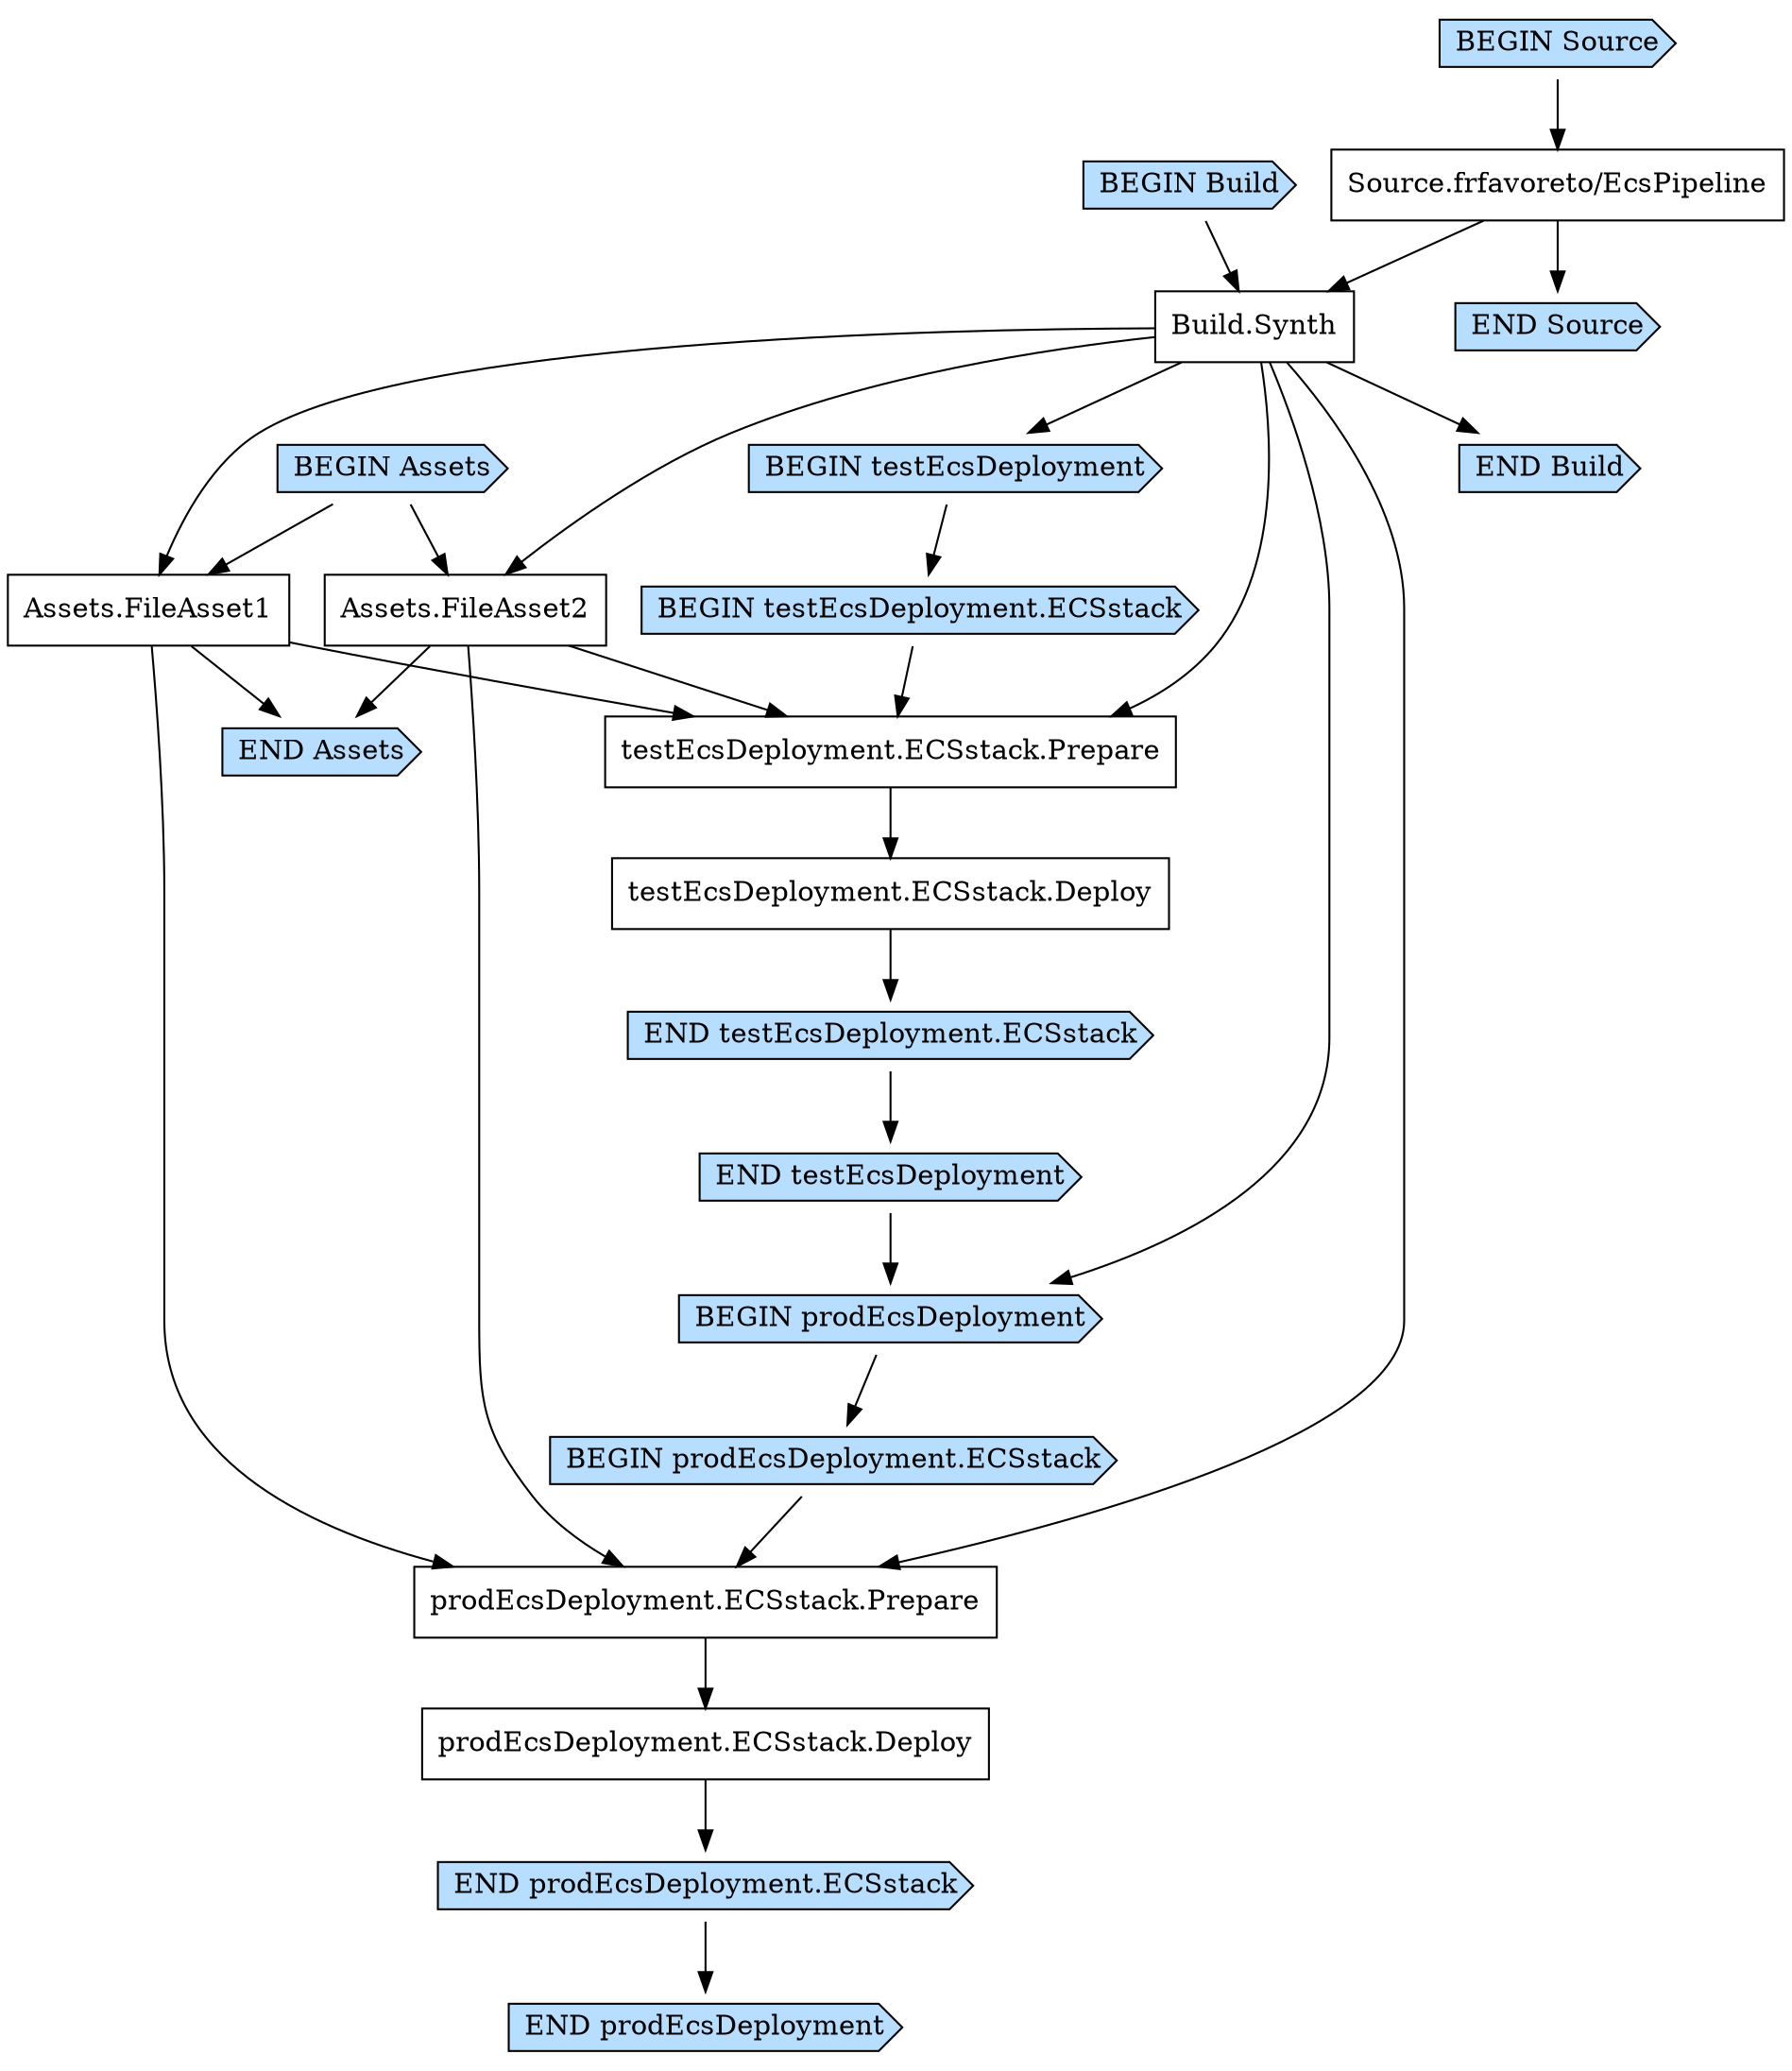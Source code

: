 digraph G {
  # Arrows represent an "unlocks" relationship (opposite of dependency). So chosen
  # because the layout looks more natural that way.
  # To represent subgraph dependencies, subgraphs are represented by BEGIN/END nodes.
  # To render: `dot -Tsvg CDKEcsPipeline86496ADD.dot > graph.svg`, open in a browser.
  node [shape="box"];
"BEGIN Build" [shape="cds", style="filled", fillcolor="#b7deff"];
"END Build" [shape="cds", style="filled", fillcolor="#b7deff"];
"Build.Synth";
"Source.frfavoreto/EcsPipeline" -> "Build.Synth";
"BEGIN Build" -> "Build.Synth";
"Build.Synth" -> "END Build";
"BEGIN Assets" [shape="cds", style="filled", fillcolor="#b7deff"];
"END Assets" [shape="cds", style="filled", fillcolor="#b7deff"];
"Assets.FileAsset1";
"Build.Synth" -> "Assets.FileAsset1";
"Assets.FileAsset2";
"Build.Synth" -> "Assets.FileAsset2";
"BEGIN Assets" -> "Assets.FileAsset1";
"BEGIN Assets" -> "Assets.FileAsset2";
"Assets.FileAsset1" -> "END Assets";
"Assets.FileAsset2" -> "END Assets";
"BEGIN testEcsDeployment" [shape="cds", style="filled", fillcolor="#b7deff"];
"END testEcsDeployment" [shape="cds", style="filled", fillcolor="#b7deff"];
"Build.Synth" -> "BEGIN testEcsDeployment";
"BEGIN testEcsDeployment.ECSstack" [shape="cds", style="filled", fillcolor="#b7deff"];
"END testEcsDeployment.ECSstack" [shape="cds", style="filled", fillcolor="#b7deff"];
"testEcsDeployment.ECSstack.Deploy";
"testEcsDeployment.ECSstack.Prepare" -> "testEcsDeployment.ECSstack.Deploy";
"testEcsDeployment.ECSstack.Prepare";
"Build.Synth" -> "testEcsDeployment.ECSstack.Prepare";
"Assets.FileAsset1" -> "testEcsDeployment.ECSstack.Prepare";
"Assets.FileAsset2" -> "testEcsDeployment.ECSstack.Prepare";
"BEGIN testEcsDeployment.ECSstack" -> "testEcsDeployment.ECSstack.Prepare";
"testEcsDeployment.ECSstack.Deploy" -> "END testEcsDeployment.ECSstack";
"BEGIN testEcsDeployment" -> "BEGIN testEcsDeployment.ECSstack";
"END testEcsDeployment.ECSstack" -> "END testEcsDeployment";
"BEGIN prodEcsDeployment" [shape="cds", style="filled", fillcolor="#b7deff"];
"END prodEcsDeployment" [shape="cds", style="filled", fillcolor="#b7deff"];
"Build.Synth" -> "BEGIN prodEcsDeployment";
"END testEcsDeployment" -> "BEGIN prodEcsDeployment";
"BEGIN prodEcsDeployment.ECSstack" [shape="cds", style="filled", fillcolor="#b7deff"];
"END prodEcsDeployment.ECSstack" [shape="cds", style="filled", fillcolor="#b7deff"];
"prodEcsDeployment.ECSstack.Deploy";
"prodEcsDeployment.ECSstack.Prepare" -> "prodEcsDeployment.ECSstack.Deploy";
"prodEcsDeployment.ECSstack.Prepare";
"Build.Synth" -> "prodEcsDeployment.ECSstack.Prepare";
"Assets.FileAsset1" -> "prodEcsDeployment.ECSstack.Prepare";
"Assets.FileAsset2" -> "prodEcsDeployment.ECSstack.Prepare";
"BEGIN prodEcsDeployment.ECSstack" -> "prodEcsDeployment.ECSstack.Prepare";
"prodEcsDeployment.ECSstack.Deploy" -> "END prodEcsDeployment.ECSstack";
"BEGIN prodEcsDeployment" -> "BEGIN prodEcsDeployment.ECSstack";
"END prodEcsDeployment.ECSstack" -> "END prodEcsDeployment";
"BEGIN Source" [shape="cds", style="filled", fillcolor="#b7deff"];
"END Source" [shape="cds", style="filled", fillcolor="#b7deff"];
"Source.frfavoreto/EcsPipeline";
"BEGIN Source" -> "Source.frfavoreto/EcsPipeline";
"Source.frfavoreto/EcsPipeline" -> "END Source";
}